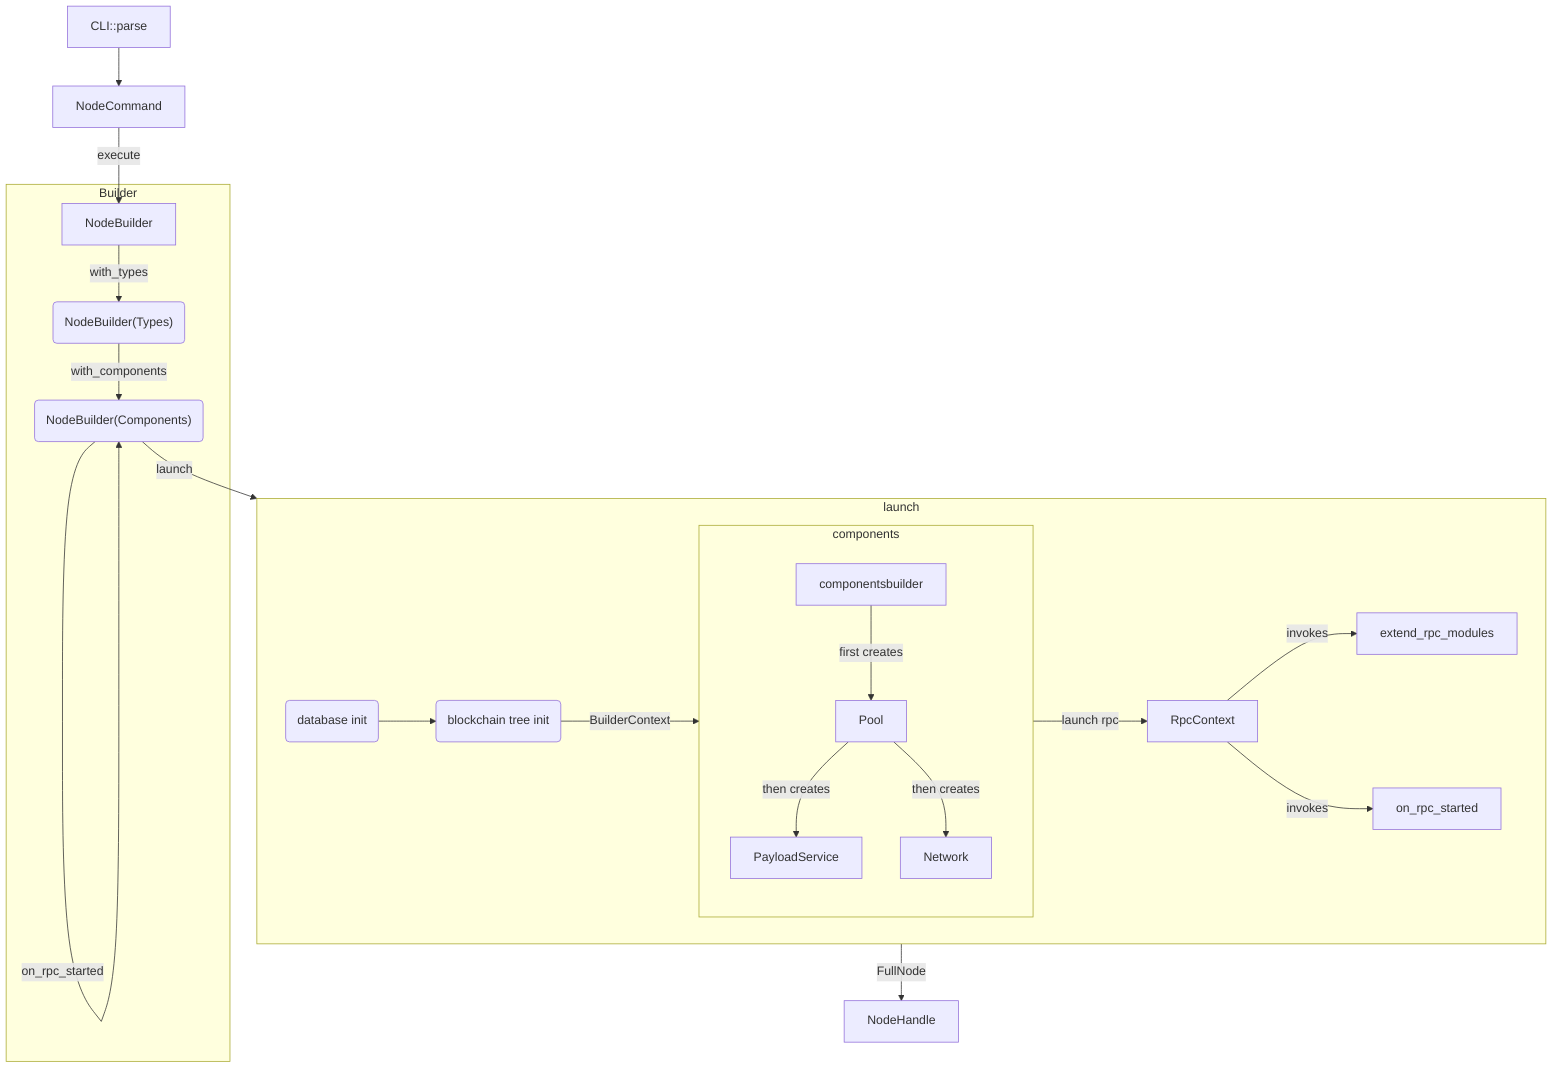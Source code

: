 graph TD;
    CLI::parse-->NodeCommand
    NodeCommand--execute-->NodeBuilder
    subgraph "Builder"
        NodeBuilder--"with_types"-->NodeBuilderT
        NodeBuilderT("NodeBuilder(Types)")--"with_components"-->NodeBuilderC
        NodeBuilderC("NodeBuilder(Components)")--"extend_rpc_modules"-->NodeBuilderC
        NodeBuilderC--"on_rpc_started"-->NodeBuilderC
    end
    NodeBuilderC--"launch"-->launch
    subgraph launch
        database("database init")-->tree("blockchain tree init")
        tree--BuilderContext-->components{"build_components"}
        subgraph components
            componentsbuilder--"first creates"-->Pool
            Pool--"then creates"-->PayloadService
            Pool--"then creates"-->Network
        end
        components--"launch rpc"-->RpcContext
        RpcContext--invokes-->extend_rpc_modules
        RpcContext--invokes-->on_rpc_started
    end
    launch--"FullNode"-->NodeHandle